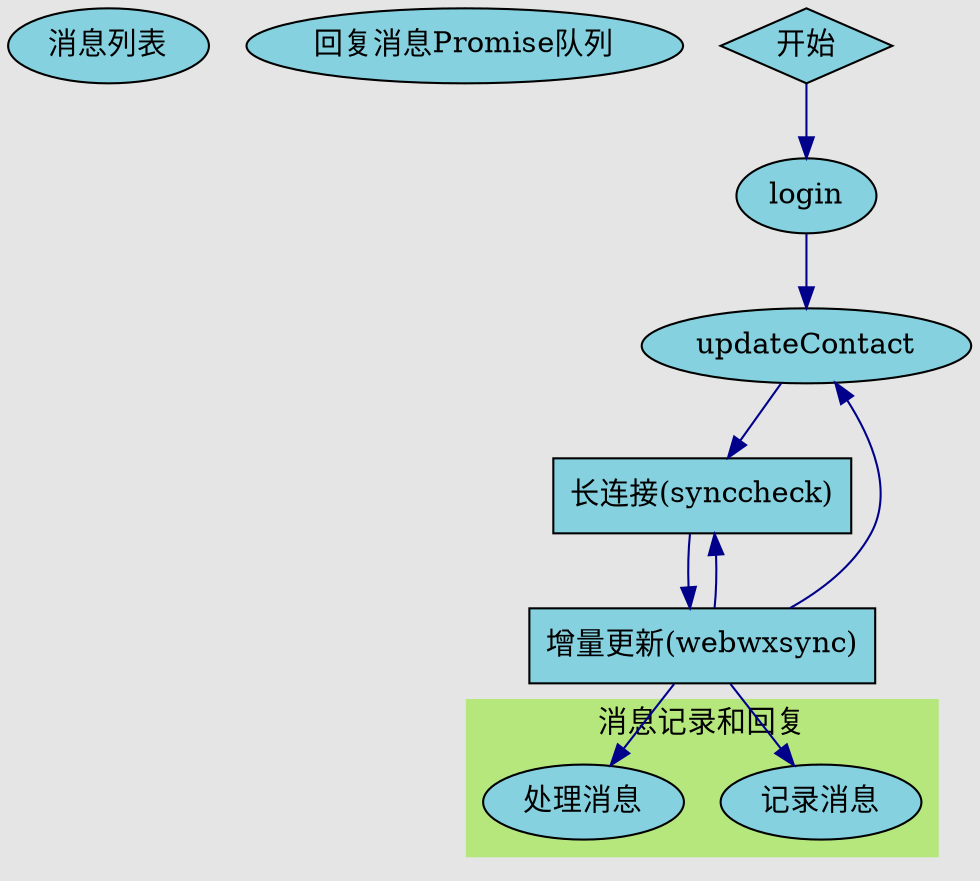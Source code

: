 # sa@linuxer.me
# LiuYuyang


digraph robot {
	rankdir=TB;
	bgcolor="#e5e5e5";
	color="#b5e77d";


	# 样式
	node [style=filled,color="black", fillcolor="#85d1df"];
	edge [color="darkblue", fontcolor="darkblue"];
	style="filled";
	fillcolor="#b5e77d";

    msgList[label="消息列表"];
    replyList[label="回复消息Promise队列"];

	start[label="开始", shape=diamond];
	start -> login;

	login -> updateContact;
	updateContact -> synccheck;

	synccheck[label="长连接(synccheck)", shape=box];
	webwxsync[label="增量更新(webwxsync)", shape=box];
	synccheck -> webwxsync -> synccheck;

	webwxsync -> {updateContact, logMsg, reply};

	subgraph cluster_reply {
		label="消息记录和回复";
		logMsg[label="记录消息"];
		reply[label="处理消息"];
	}
}

